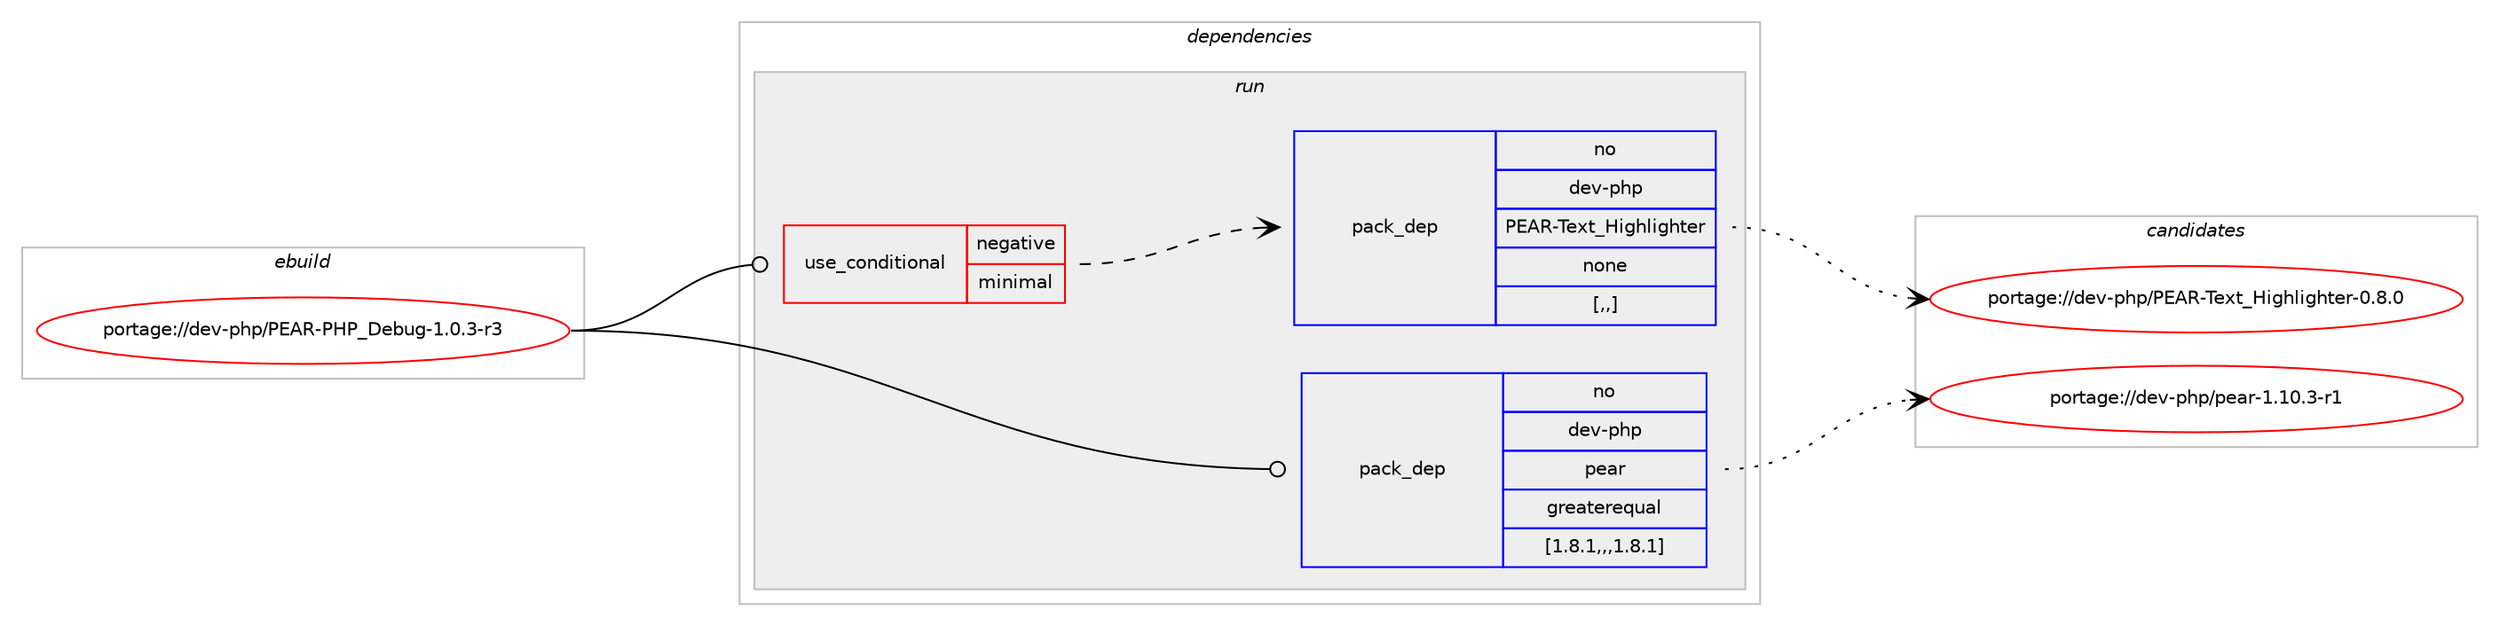 digraph prolog {

# *************
# Graph options
# *************

newrank=true;
concentrate=true;
compound=true;
graph [rankdir=LR,fontname=Helvetica,fontsize=10,ranksep=1.5];#, ranksep=2.5, nodesep=0.2];
edge  [arrowhead=vee];
node  [fontname=Helvetica,fontsize=10];

# **********
# The ebuild
# **********

subgraph cluster_leftcol {
color=gray;
rank=same;
label=<<i>ebuild</i>>;
id [label="portage://dev-php/PEAR-PHP_Debug-1.0.3-r3", color=red, width=4, href="../dev-php/PEAR-PHP_Debug-1.0.3-r3.svg"];
}

# ****************
# The dependencies
# ****************

subgraph cluster_midcol {
color=gray;
label=<<i>dependencies</i>>;
subgraph cluster_compile {
fillcolor="#eeeeee";
style=filled;
label=<<i>compile</i>>;
}
subgraph cluster_compileandrun {
fillcolor="#eeeeee";
style=filled;
label=<<i>compile and run</i>>;
}
subgraph cluster_run {
fillcolor="#eeeeee";
style=filled;
label=<<i>run</i>>;
subgraph cond29230 {
dependency136458 [label=<<TABLE BORDER="0" CELLBORDER="1" CELLSPACING="0" CELLPADDING="4"><TR><TD ROWSPAN="3" CELLPADDING="10">use_conditional</TD></TR><TR><TD>negative</TD></TR><TR><TD>minimal</TD></TR></TABLE>>, shape=none, color=red];
subgraph pack106028 {
dependency136459 [label=<<TABLE BORDER="0" CELLBORDER="1" CELLSPACING="0" CELLPADDING="4" WIDTH="220"><TR><TD ROWSPAN="6" CELLPADDING="30">pack_dep</TD></TR><TR><TD WIDTH="110">no</TD></TR><TR><TD>dev-php</TD></TR><TR><TD>PEAR-Text_Highlighter</TD></TR><TR><TD>none</TD></TR><TR><TD>[,,]</TD></TR></TABLE>>, shape=none, color=blue];
}
dependency136458:e -> dependency136459:w [weight=20,style="dashed",arrowhead="vee"];
}
id:e -> dependency136458:w [weight=20,style="solid",arrowhead="odot"];
subgraph pack106029 {
dependency136460 [label=<<TABLE BORDER="0" CELLBORDER="1" CELLSPACING="0" CELLPADDING="4" WIDTH="220"><TR><TD ROWSPAN="6" CELLPADDING="30">pack_dep</TD></TR><TR><TD WIDTH="110">no</TD></TR><TR><TD>dev-php</TD></TR><TR><TD>pear</TD></TR><TR><TD>greaterequal</TD></TR><TR><TD>[1.8.1,,,1.8.1]</TD></TR></TABLE>>, shape=none, color=blue];
}
id:e -> dependency136460:w [weight=20,style="solid",arrowhead="odot"];
}
}

# **************
# The candidates
# **************

subgraph cluster_choices {
rank=same;
color=gray;
label=<<i>candidates</i>>;

subgraph choice106028 {
color=black;
nodesep=1;
choice10010111845112104112478069658245841011201169572105103104108105103104116101114454846564648 [label="portage://dev-php/PEAR-Text_Highlighter-0.8.0", color=red, width=4,href="../dev-php/PEAR-Text_Highlighter-0.8.0.svg"];
dependency136459:e -> choice10010111845112104112478069658245841011201169572105103104108105103104116101114454846564648:w [style=dotted,weight="100"];
}
subgraph choice106029 {
color=black;
nodesep=1;
choice100101118451121041124711210197114454946494846514511449 [label="portage://dev-php/pear-1.10.3-r1", color=red, width=4,href="../dev-php/pear-1.10.3-r1.svg"];
dependency136460:e -> choice100101118451121041124711210197114454946494846514511449:w [style=dotted,weight="100"];
}
}

}
